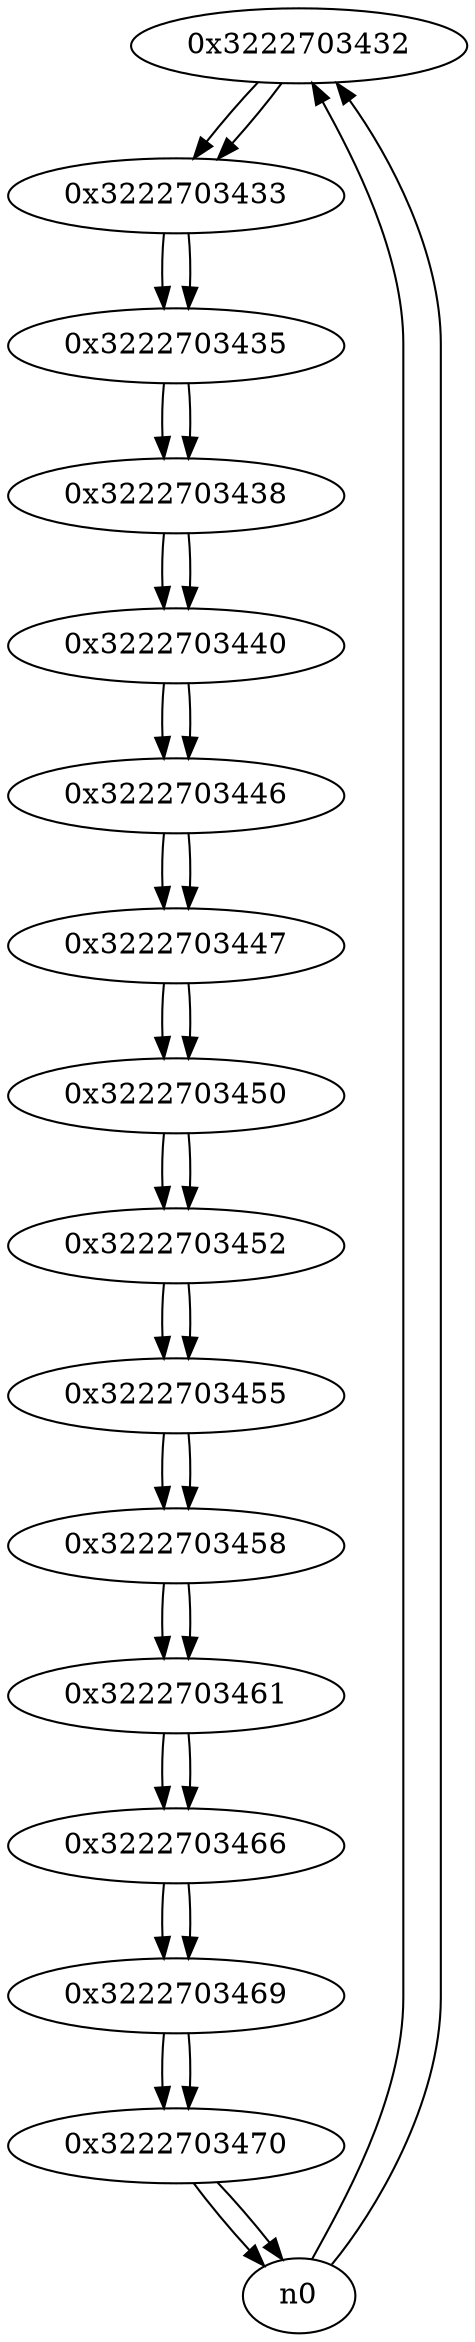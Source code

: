 digraph G{
/* nodes */
  n1 [label="0x3222703432"]
  n2 [label="0x3222703433"]
  n3 [label="0x3222703435"]
  n4 [label="0x3222703438"]
  n5 [label="0x3222703440"]
  n6 [label="0x3222703446"]
  n7 [label="0x3222703447"]
  n8 [label="0x3222703450"]
  n9 [label="0x3222703452"]
  n10 [label="0x3222703455"]
  n11 [label="0x3222703458"]
  n12 [label="0x3222703461"]
  n13 [label="0x3222703466"]
  n14 [label="0x3222703469"]
  n15 [label="0x3222703470"]
/* edges */
n1 -> n2;
n0 -> n1;
n0 -> n1;
n2 -> n3;
n1 -> n2;
n3 -> n4;
n2 -> n3;
n4 -> n5;
n3 -> n4;
n5 -> n6;
n4 -> n5;
n6 -> n7;
n5 -> n6;
n7 -> n8;
n6 -> n7;
n8 -> n9;
n7 -> n8;
n9 -> n10;
n8 -> n9;
n10 -> n11;
n9 -> n10;
n11 -> n12;
n10 -> n11;
n12 -> n13;
n11 -> n12;
n13 -> n14;
n12 -> n13;
n14 -> n15;
n13 -> n14;
n15 -> n0;
n15 -> n0;
n14 -> n15;
}
